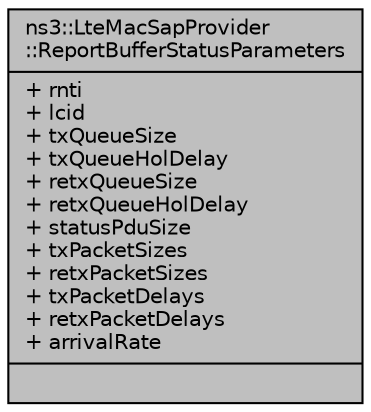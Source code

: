 digraph "ns3::LteMacSapProvider::ReportBufferStatusParameters"
{
  edge [fontname="Helvetica",fontsize="10",labelfontname="Helvetica",labelfontsize="10"];
  node [fontname="Helvetica",fontsize="10",shape=record];
  Node1 [label="{ns3::LteMacSapProvider\l::ReportBufferStatusParameters\n|+ rnti\l+ lcid\l+ txQueueSize\l+ txQueueHolDelay\l+ retxQueueSize\l+ retxQueueHolDelay\l+ statusPduSize\l+ txPacketSizes\l+ retxPacketSizes\l+ txPacketDelays\l+ retxPacketDelays\l+ arrivalRate\l|}",height=0.2,width=0.4,color="black", fillcolor="grey75", style="filled", fontcolor="black"];
}
